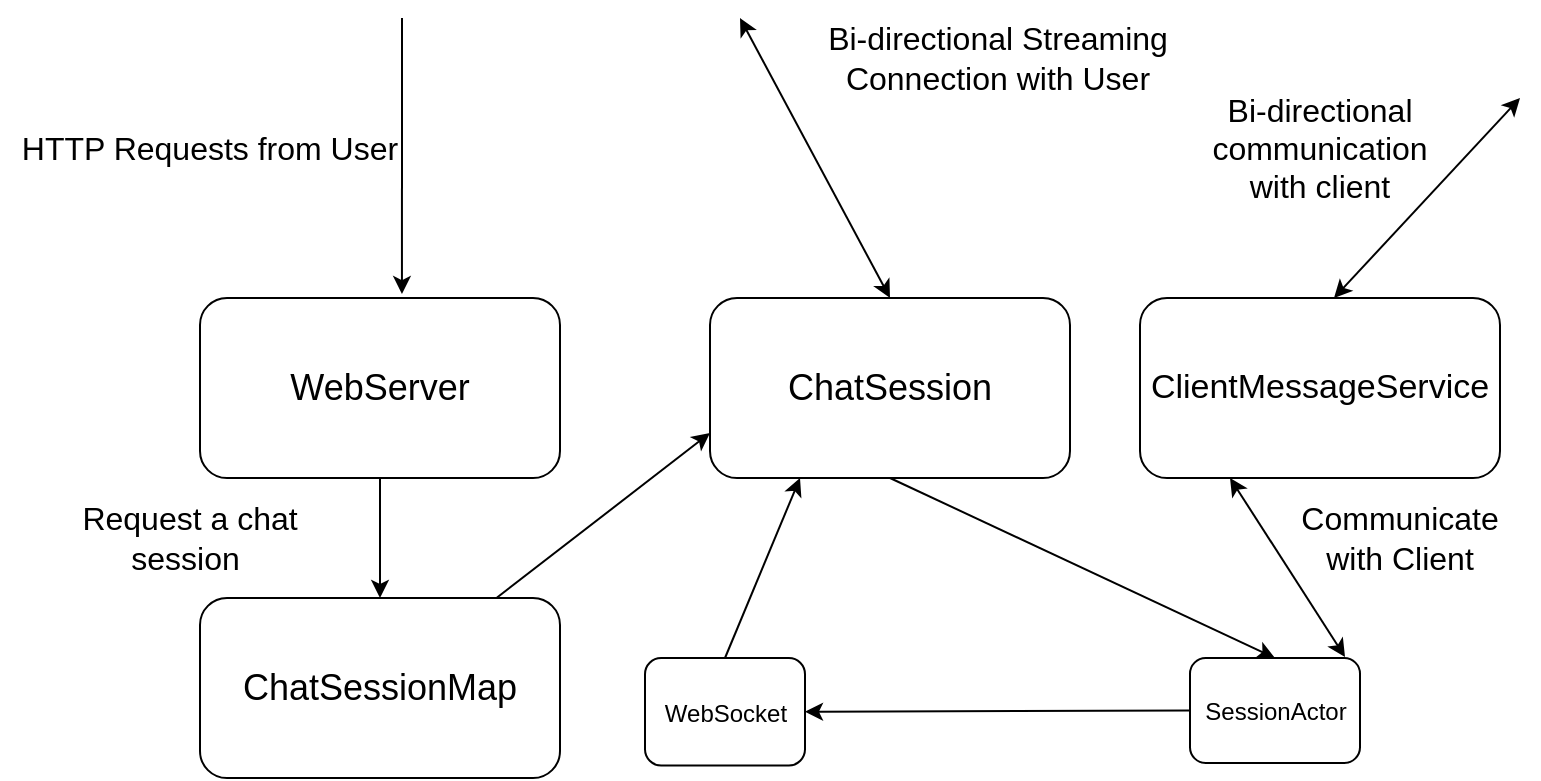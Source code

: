 <mxfile version="12.9.9" type="github"><diagram id="csTOCEgl-jNw6qbCX_i5" name="Page-1"><mxGraphModel dx="1186" dy="741" grid="1" gridSize="10" guides="1" tooltips="1" connect="1" arrows="1" fold="1" page="1" pageScale="1" pageWidth="850" pageHeight="1100" math="0" shadow="0"><root><mxCell id="0"/><mxCell id="1" parent="0"/><mxCell id="Jr2oT4RYMoQit_az-8HP-3" value="" style="rounded=1;whiteSpace=wrap;html=1;" vertex="1" parent="1"><mxGeometry x="392.5" y="360" width="80" height="53.75" as="geometry"/></mxCell><mxCell id="Jr2oT4RYMoQit_az-8HP-4" value="" style="rounded=1;whiteSpace=wrap;html=1;" vertex="1" parent="1"><mxGeometry x="170" y="180" width="180" height="90" as="geometry"/></mxCell><mxCell id="Jr2oT4RYMoQit_az-8HP-5" value="" style="rounded=1;whiteSpace=wrap;html=1;" vertex="1" parent="1"><mxGeometry x="665" y="360" width="85" height="52.5" as="geometry"/></mxCell><mxCell id="Jr2oT4RYMoQit_az-8HP-6" value="" style="rounded=1;whiteSpace=wrap;html=1;" vertex="1" parent="1"><mxGeometry x="170" y="330" width="180" height="90" as="geometry"/></mxCell><mxCell id="Jr2oT4RYMoQit_az-8HP-7" value="" style="rounded=1;whiteSpace=wrap;html=1;" vertex="1" parent="1"><mxGeometry x="640" y="180" width="180" height="90" as="geometry"/></mxCell><mxCell id="Jr2oT4RYMoQit_az-8HP-8" value="" style="rounded=1;whiteSpace=wrap;html=1;" vertex="1" parent="1"><mxGeometry x="425" y="180" width="180" height="90" as="geometry"/></mxCell><mxCell id="Jr2oT4RYMoQit_az-8HP-9" value="&lt;font style=&quot;font-size: 18px&quot;&gt;WebServer&lt;/font&gt;" style="text;html=1;strokeColor=none;fillColor=none;align=center;verticalAlign=middle;whiteSpace=wrap;rounded=0;" vertex="1" parent="1"><mxGeometry x="215" y="202.5" width="90" height="45" as="geometry"/></mxCell><mxCell id="Jr2oT4RYMoQit_az-8HP-11" value="" style="endArrow=classic;html=1;entryX=0.561;entryY=-0.022;entryDx=0;entryDy=0;entryPerimeter=0;" edge="1" parent="1" target="Jr2oT4RYMoQit_az-8HP-4"><mxGeometry width="50" height="50" relative="1" as="geometry"><mxPoint x="271" y="40" as="sourcePoint"/><mxPoint x="370" y="80" as="targetPoint"/><Array as="points"/></mxGeometry></mxCell><mxCell id="Jr2oT4RYMoQit_az-8HP-12" value="&lt;font style=&quot;font-size: 16px&quot;&gt;HTTP Requests from User&lt;/font&gt;" style="text;html=1;strokeColor=none;fillColor=none;align=center;verticalAlign=middle;whiteSpace=wrap;rounded=0;" vertex="1" parent="1"><mxGeometry x="70" y="80" width="210" height="50" as="geometry"/></mxCell><mxCell id="Jr2oT4RYMoQit_az-8HP-13" value="&lt;font style=&quot;font-size: 18px&quot;&gt;ChatSessionMap&lt;/font&gt;" style="text;html=1;strokeColor=none;fillColor=none;align=center;verticalAlign=middle;whiteSpace=wrap;rounded=0;" vertex="1" parent="1"><mxGeometry x="215" y="352.5" width="90" height="45" as="geometry"/></mxCell><mxCell id="Jr2oT4RYMoQit_az-8HP-14" value="" style="endArrow=classic;html=1;exitX=0.5;exitY=1;exitDx=0;exitDy=0;entryX=0.5;entryY=0;entryDx=0;entryDy=0;" edge="1" parent="1" source="Jr2oT4RYMoQit_az-8HP-4" target="Jr2oT4RYMoQit_az-8HP-6"><mxGeometry width="50" height="50" relative="1" as="geometry"><mxPoint x="420" y="280" as="sourcePoint"/><mxPoint x="470" y="230" as="targetPoint"/></mxGeometry></mxCell><mxCell id="Jr2oT4RYMoQit_az-8HP-15" value="&lt;font style=&quot;font-size: 16px&quot;&gt;Request a chat session&amp;nbsp;&lt;/font&gt;" style="text;html=1;strokeColor=none;fillColor=none;align=center;verticalAlign=middle;whiteSpace=wrap;rounded=0;" vertex="1" parent="1"><mxGeometry x="80" y="290" width="170" height="20" as="geometry"/></mxCell><mxCell id="Jr2oT4RYMoQit_az-8HP-17" value="" style="endArrow=classic;html=1;entryX=0;entryY=0.75;entryDx=0;entryDy=0;" edge="1" parent="1" source="Jr2oT4RYMoQit_az-8HP-6" target="Jr2oT4RYMoQit_az-8HP-8"><mxGeometry width="50" height="50" relative="1" as="geometry"><mxPoint x="420" y="250" as="sourcePoint"/><mxPoint x="470" y="200" as="targetPoint"/></mxGeometry></mxCell><mxCell id="Jr2oT4RYMoQit_az-8HP-18" value="" style="endArrow=classic;startArrow=classic;html=1;exitX=0.5;exitY=0;exitDx=0;exitDy=0;" edge="1" parent="1" source="Jr2oT4RYMoQit_az-8HP-8"><mxGeometry width="50" height="50" relative="1" as="geometry"><mxPoint x="420" y="250" as="sourcePoint"/><mxPoint x="440" y="40" as="targetPoint"/></mxGeometry></mxCell><mxCell id="Jr2oT4RYMoQit_az-8HP-19" value="&lt;font style=&quot;font-size: 18px&quot;&gt;ChatSession&lt;/font&gt;" style="text;html=1;strokeColor=none;fillColor=none;align=center;verticalAlign=middle;whiteSpace=wrap;rounded=0;" vertex="1" parent="1"><mxGeometry x="495" y="215" width="40" height="20" as="geometry"/></mxCell><mxCell id="Jr2oT4RYMoQit_az-8HP-20" value="&lt;font style=&quot;font-size: 16px&quot;&gt;Bi-directional Streaming Connection with User&lt;/font&gt;" style="text;html=1;strokeColor=none;fillColor=none;align=center;verticalAlign=middle;whiteSpace=wrap;rounded=0;" vertex="1" parent="1"><mxGeometry x="450" y="50" width="237.5" height="20" as="geometry"/></mxCell><mxCell id="Jr2oT4RYMoQit_az-8HP-21" value="" style="endArrow=classic;startArrow=classic;html=1;exitX=0.539;exitY=0;exitDx=0;exitDy=0;exitPerimeter=0;" edge="1" parent="1" source="Jr2oT4RYMoQit_az-8HP-7"><mxGeometry width="50" height="50" relative="1" as="geometry"><mxPoint x="420" y="180" as="sourcePoint"/><mxPoint x="830" y="80" as="targetPoint"/><Array as="points"/></mxGeometry></mxCell><mxCell id="Jr2oT4RYMoQit_az-8HP-22" value="" style="endArrow=classic;html=1;exitX=0.5;exitY=1;exitDx=0;exitDy=0;entryX=0.5;entryY=0;entryDx=0;entryDy=0;" edge="1" parent="1" source="Jr2oT4RYMoQit_az-8HP-8" target="Jr2oT4RYMoQit_az-8HP-5"><mxGeometry width="50" height="50" relative="1" as="geometry"><mxPoint x="430" y="180" as="sourcePoint"/><mxPoint x="480" y="130" as="targetPoint"/></mxGeometry></mxCell><mxCell id="Jr2oT4RYMoQit_az-8HP-23" value="&lt;font style=&quot;font-size: 17px&quot;&gt;ClientMessageService&lt;/font&gt;" style="text;html=1;strokeColor=none;fillColor=none;align=center;verticalAlign=middle;whiteSpace=wrap;rounded=0;" vertex="1" parent="1"><mxGeometry x="710" y="215" width="40" height="20" as="geometry"/></mxCell><mxCell id="Jr2oT4RYMoQit_az-8HP-24" value="" style="endArrow=classic;html=1;exitX=0;exitY=0.5;exitDx=0;exitDy=0;entryX=1;entryY=0.5;entryDx=0;entryDy=0;" edge="1" parent="1" source="Jr2oT4RYMoQit_az-8HP-5" target="Jr2oT4RYMoQit_az-8HP-3"><mxGeometry width="50" height="50" relative="1" as="geometry"><mxPoint x="440" y="130" as="sourcePoint"/><mxPoint x="450" y="350" as="targetPoint"/></mxGeometry></mxCell><mxCell id="Jr2oT4RYMoQit_az-8HP-25" value="" style="endArrow=classic;startArrow=classic;html=1;entryX=0.25;entryY=1;entryDx=0;entryDy=0;exitX=0.912;exitY=-0.01;exitDx=0;exitDy=0;exitPerimeter=0;" edge="1" parent="1" source="Jr2oT4RYMoQit_az-8HP-5" target="Jr2oT4RYMoQit_az-8HP-7"><mxGeometry width="50" height="50" relative="1" as="geometry"><mxPoint x="560" y="340" as="sourcePoint"/><mxPoint x="480" y="70" as="targetPoint"/></mxGeometry></mxCell><mxCell id="Jr2oT4RYMoQit_az-8HP-26" value="" style="endArrow=classic;html=1;exitX=0.5;exitY=0;exitDx=0;exitDy=0;entryX=0.25;entryY=1;entryDx=0;entryDy=0;" edge="1" parent="1" source="Jr2oT4RYMoQit_az-8HP-3" target="Jr2oT4RYMoQit_az-8HP-8"><mxGeometry width="50" height="50" relative="1" as="geometry"><mxPoint x="430" y="120" as="sourcePoint"/><mxPoint x="480" y="70" as="targetPoint"/></mxGeometry></mxCell><mxCell id="Jr2oT4RYMoQit_az-8HP-27" value="&lt;font style=&quot;font-size: 16px&quot;&gt;Communicate with Client&lt;/font&gt;" style="text;html=1;strokeColor=none;fillColor=none;align=center;verticalAlign=middle;whiteSpace=wrap;rounded=0;" vertex="1" parent="1"><mxGeometry x="720" y="290" width="100" height="20" as="geometry"/></mxCell><mxCell id="Jr2oT4RYMoQit_az-8HP-28" value="WebSocket" style="text;html=1;strokeColor=none;fillColor=none;align=center;verticalAlign=middle;whiteSpace=wrap;rounded=0;" vertex="1" parent="1"><mxGeometry x="412.5" y="377.5" width="40" height="20" as="geometry"/></mxCell><mxCell id="Jr2oT4RYMoQit_az-8HP-29" value="SessionActor" style="text;html=1;strokeColor=none;fillColor=none;align=center;verticalAlign=middle;whiteSpace=wrap;rounded=0;" vertex="1" parent="1"><mxGeometry x="687.5" y="376.88" width="40" height="20" as="geometry"/></mxCell><mxCell id="Jr2oT4RYMoQit_az-8HP-30" value="&lt;font style=&quot;font-size: 16px&quot;&gt;Bi-directional communication with client&lt;/font&gt;" style="text;html=1;strokeColor=none;fillColor=none;align=center;verticalAlign=middle;whiteSpace=wrap;rounded=0;" vertex="1" parent="1"><mxGeometry x="710" y="95" width="40" height="20" as="geometry"/></mxCell></root></mxGraphModel></diagram></mxfile>